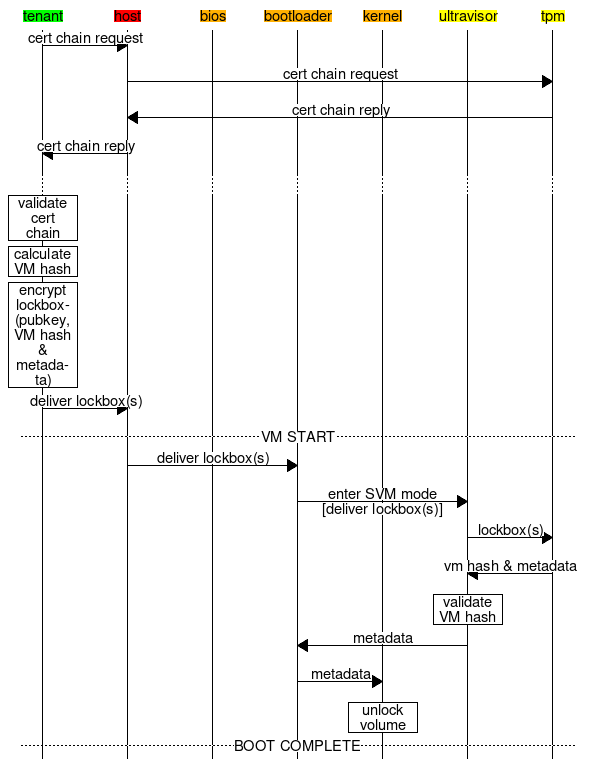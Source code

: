 # Commits which modify this file MUST generate the new .png!
msc {
  tenant     [textbgcolor="green"],
  host       [textbgcolor="red"],
  bios       [textbgcolor="orange"],
  bootloader [textbgcolor="orange"],
  kernel     [textbgcolor="orange"],
  ultravisor [textbgcolor="yellow"],
  tpm        [textbgcolor="yellow"];

  tenant=>host [label="cert chain request"];
  host=>tpm [label="cert chain request"];
  tpm=>host [label="cert chain reply"];
  host=>tenant [label="cert chain reply"];

  ...;

  tenant box tenant [label="validate cert chain"];
  tenant box tenant [label="calculate VM hash"];
  tenant box tenant [label="encrypt lockbox(pubkey,\nVM hash & metadata)"];
  tenant=>host [label="deliver lockbox(s)"];

  --- [label="VM START"];

  host=>bootloader [label="deliver lockbox(s)"];
  bootloader=>ultravisor [label="enter SVM mode\n[deliver lockbox(s)]"];
  ultravisor => tpm [label="lockbox(s)"];
  tpm => ultravisor [label="vm hash & metadata"];
  ultravisor box ultravisor [label="validate VM hash"];
  ultravisor => bootloader [label="metadata"];
  bootloader => kernel [label="metadata"];
  kernel box kernel [label="unlock volume"];

  --- [label="BOOT COMPLETE"];
}

